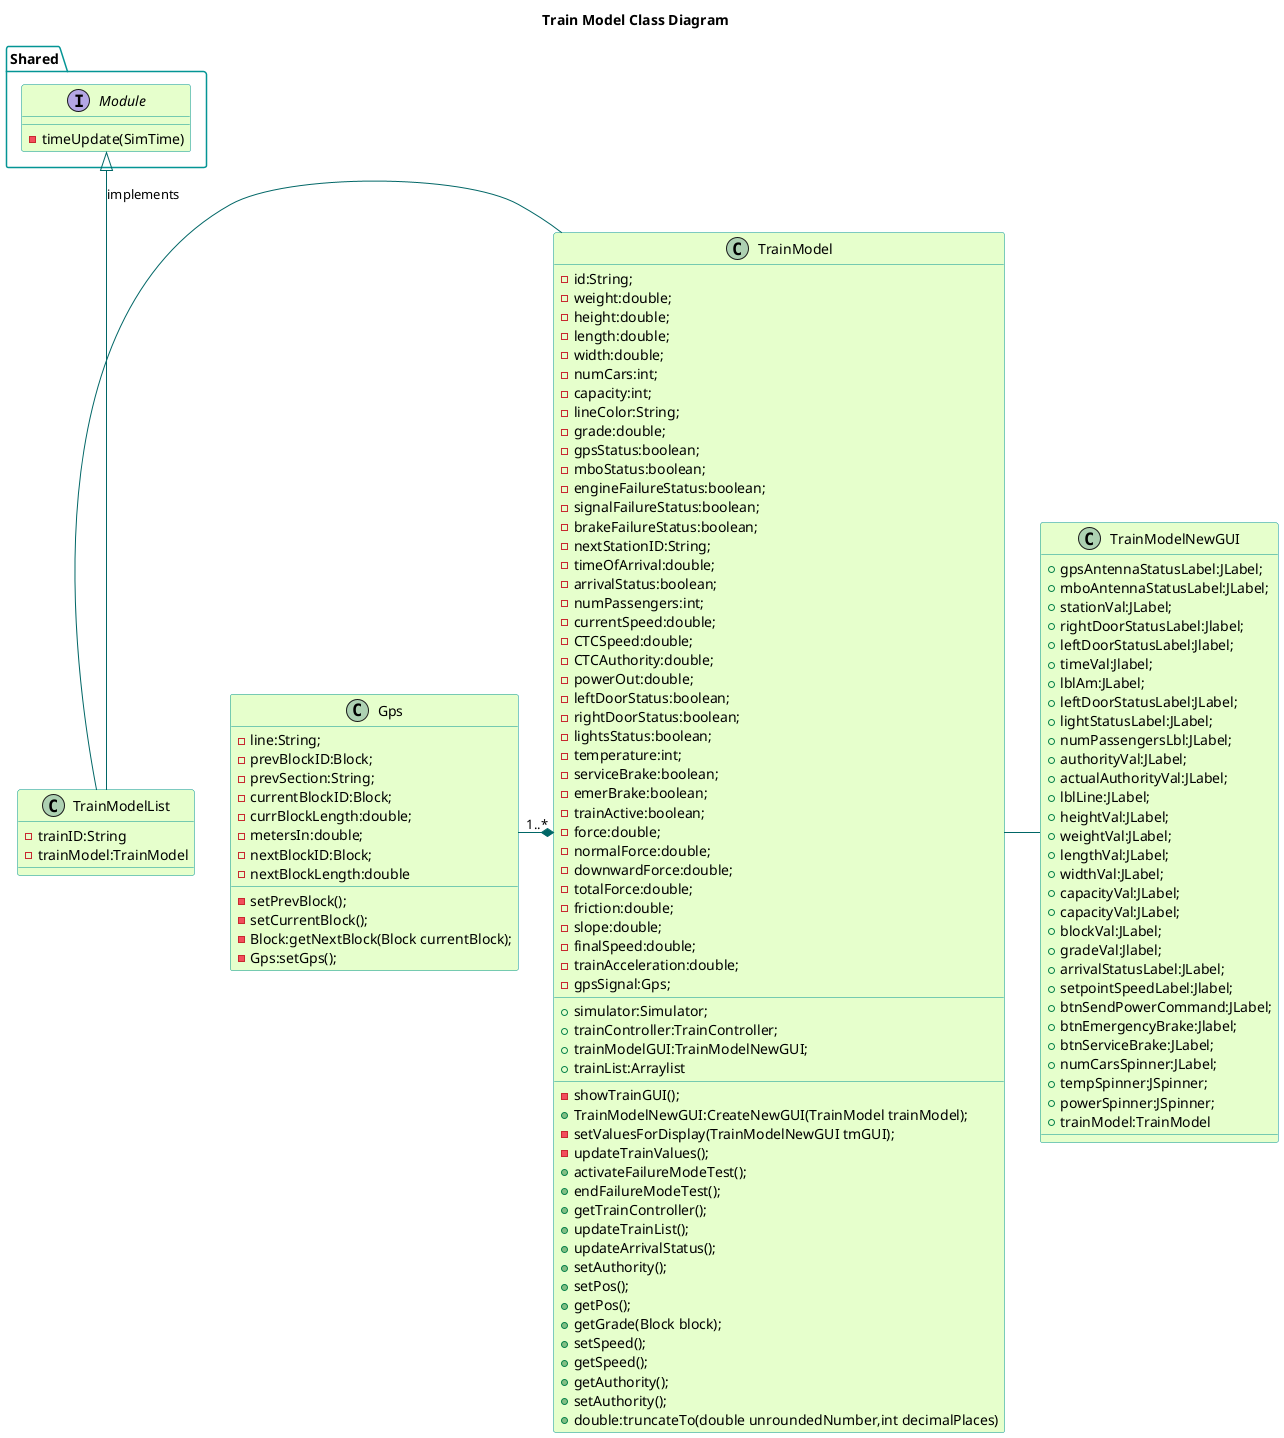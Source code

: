 @startuml

title Train Model Class Diagram
'skinparam backgroundColor transparent'
skinparam classBackgroundColor #e6ffcc
skinparam classBorderColor 	#049595
skinparam packageBorderCOlor  #049595
skinparam arrowColor #006666

package "Shared"{
    interface Module{
        -timeUpdate(SimTime)
    }
}

class TrainModelList {
    -trainID:String
    -trainModel:TrainModel
}

class TrainModel {
    -id:String;
    -weight:double;
    -height:double;
    -length:double;
    -width:double;
    -numCars:int;
    -capacity:int;
    -lineColor:String;
    -grade:double;
    -gpsStatus:boolean;
    -mboStatus:boolean;
    -engineFailureStatus:boolean;
    -signalFailureStatus:boolean;
    -brakeFailureStatus:boolean;
    -nextStationID:String;
    -timeOfArrival:double;
    -arrivalStatus:boolean;
    -numPassengers:int;
    -currentSpeed:double;
    -CTCSpeed:double;
    -CTCAuthority:double;
    -powerOut:double;
    -leftDoorStatus:boolean;
    -rightDoorStatus:boolean;
    -lightsStatus:boolean;
    -temperature:int;
    -serviceBrake:boolean;
    -emerBrake:boolean;
    -trainActive:boolean;
    -force:double;
    -normalForce:double;
    -downwardForce:double;
    -totalForce:double;
    -friction:double;
    -slope:double;
    -finalSpeed:double;
    -trainAcceleration:double;
    -gpsSignal:Gps;
    __
    +simulator:Simulator;
    +trainController:TrainController;
    +trainModelGUI:TrainModelNewGUI;
    +trainList:Arraylist
    __
    -showTrainGUI();
    +TrainModelNewGUI:CreateNewGUI(TrainModel trainModel);
    -setValuesForDisplay(TrainModelNewGUI tmGUI);
    -updateTrainValues();
    +activateFailureModeTest();
    +endFailureModeTest();
    +getTrainController();
    +updateTrainList();
    +updateArrivalStatus();
    +setAuthority();
    +setPos();
    +getPos();
    +getGrade(Block block);
    +setSpeed();
    +getSpeed();
    +getAuthority();
    +setAuthority();
    +double:truncateTo(double unroundedNumber‚int decimalPlaces)
}

class Gps{
    -line:String;
    -prevBlockID:Block;
    -prevSection:String;
    -currentBlockID:Block;
    -currBlockLength:double;
    -metersIn:double;
    -nextBlockID:Block;
    -nextBlockLength:double
    __
    -setPrevBlock();
    -setCurrentBlock();
    -Block:getNextBlock(Block currentBlock);
    -Gps:setGps();
}

class TrainModelNewGUI{
    +gpsAntennaStatusLabel:JLabel;
    +mboAntennaStatusLabel:JLabel;
    +stationVal:JLabel;
    +rightDoorStatusLabel:Jlabel;
    +leftDoorStatusLabel:Jlabel;
    +timeVal:Jlabel;
    +lblAm:JLabel;
    +leftDoorStatusLabel:JLabel;
    +lightStatusLabel:JLabel;
    +numPassengersLbl:JLabel;
    +authorityVal:JLabel;
    +actualAuthorityVal:JLabel;
    +lblLine:JLabel;
    +heightVal:JLabel;
    +weightVal:JLabel;
    +lengthVal:JLabel;
    +widthVal:JLabel;
    +capacityVal:JLabel;
    +capacityVal:JLabel;
    +blockVal:JLabel;
    +gradeVal:Jlabel;
    +arrivalStatusLabel:JLabel;
    +setpointSpeedLabel:Jlabel;
    +btnSendPowerCommand:JLabel;
    +btnEmergencyBrake:Jlabel;
    +btnServiceBrake:JLabel;
    +numCarsSpinner:JLabel;
    +tempSpinner:JSpinner;
    +powerSpinner:JSpinner;
    +trainModel:TrainModel
}

Module <|-- TrainModelList : implements
TrainModelList - TrainModel
TrainModel - TrainModelNewGUI
Gps "1..*"-* TrainModel

@enduml